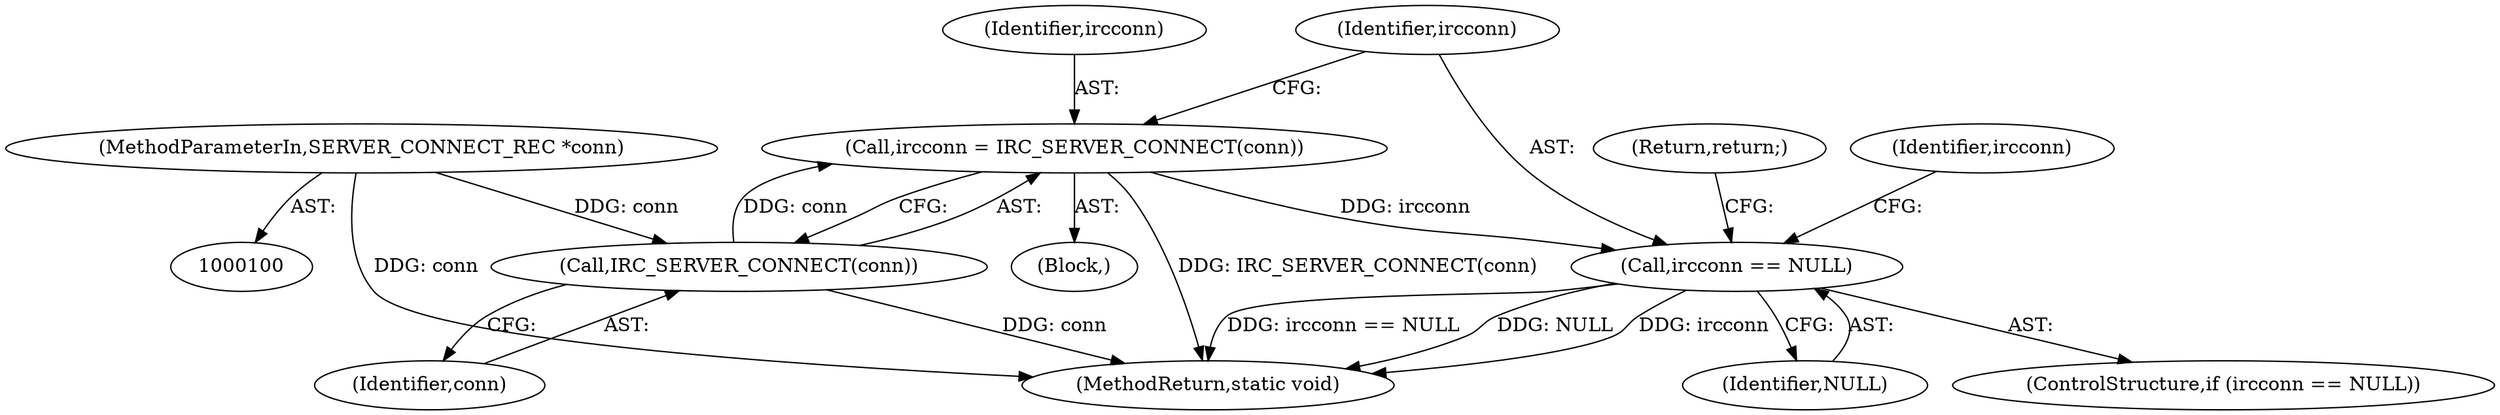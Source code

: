 digraph "0_irssi_d23b0d22cc611e43c88d99192a59f413f951a955@pointer" {
"1000104" [label="(Call,ircconn = IRC_SERVER_CONNECT(conn))"];
"1000106" [label="(Call,IRC_SERVER_CONNECT(conn))"];
"1000101" [label="(MethodParameterIn,SERVER_CONNECT_REC *conn)"];
"1000109" [label="(Call,ircconn == NULL)"];
"1000106" [label="(Call,IRC_SERVER_CONNECT(conn))"];
"1000105" [label="(Identifier,ircconn)"];
"1000101" [label="(MethodParameterIn,SERVER_CONNECT_REC *conn)"];
"1000104" [label="(Call,ircconn = IRC_SERVER_CONNECT(conn))"];
"1000108" [label="(ControlStructure,if (ircconn == NULL))"];
"1000107" [label="(Identifier,conn)"];
"1000129" [label="(MethodReturn,static void)"];
"1000110" [label="(Identifier,ircconn)"];
"1000102" [label="(Block,)"];
"1000112" [label="(Return,return;)"];
"1000111" [label="(Identifier,NULL)"];
"1000115" [label="(Identifier,ircconn)"];
"1000109" [label="(Call,ircconn == NULL)"];
"1000104" -> "1000102"  [label="AST: "];
"1000104" -> "1000106"  [label="CFG: "];
"1000105" -> "1000104"  [label="AST: "];
"1000106" -> "1000104"  [label="AST: "];
"1000110" -> "1000104"  [label="CFG: "];
"1000104" -> "1000129"  [label="DDG: IRC_SERVER_CONNECT(conn)"];
"1000106" -> "1000104"  [label="DDG: conn"];
"1000104" -> "1000109"  [label="DDG: ircconn"];
"1000106" -> "1000107"  [label="CFG: "];
"1000107" -> "1000106"  [label="AST: "];
"1000106" -> "1000129"  [label="DDG: conn"];
"1000101" -> "1000106"  [label="DDG: conn"];
"1000101" -> "1000100"  [label="AST: "];
"1000101" -> "1000129"  [label="DDG: conn"];
"1000109" -> "1000108"  [label="AST: "];
"1000109" -> "1000111"  [label="CFG: "];
"1000110" -> "1000109"  [label="AST: "];
"1000111" -> "1000109"  [label="AST: "];
"1000112" -> "1000109"  [label="CFG: "];
"1000115" -> "1000109"  [label="CFG: "];
"1000109" -> "1000129"  [label="DDG: NULL"];
"1000109" -> "1000129"  [label="DDG: ircconn"];
"1000109" -> "1000129"  [label="DDG: ircconn == NULL"];
}
